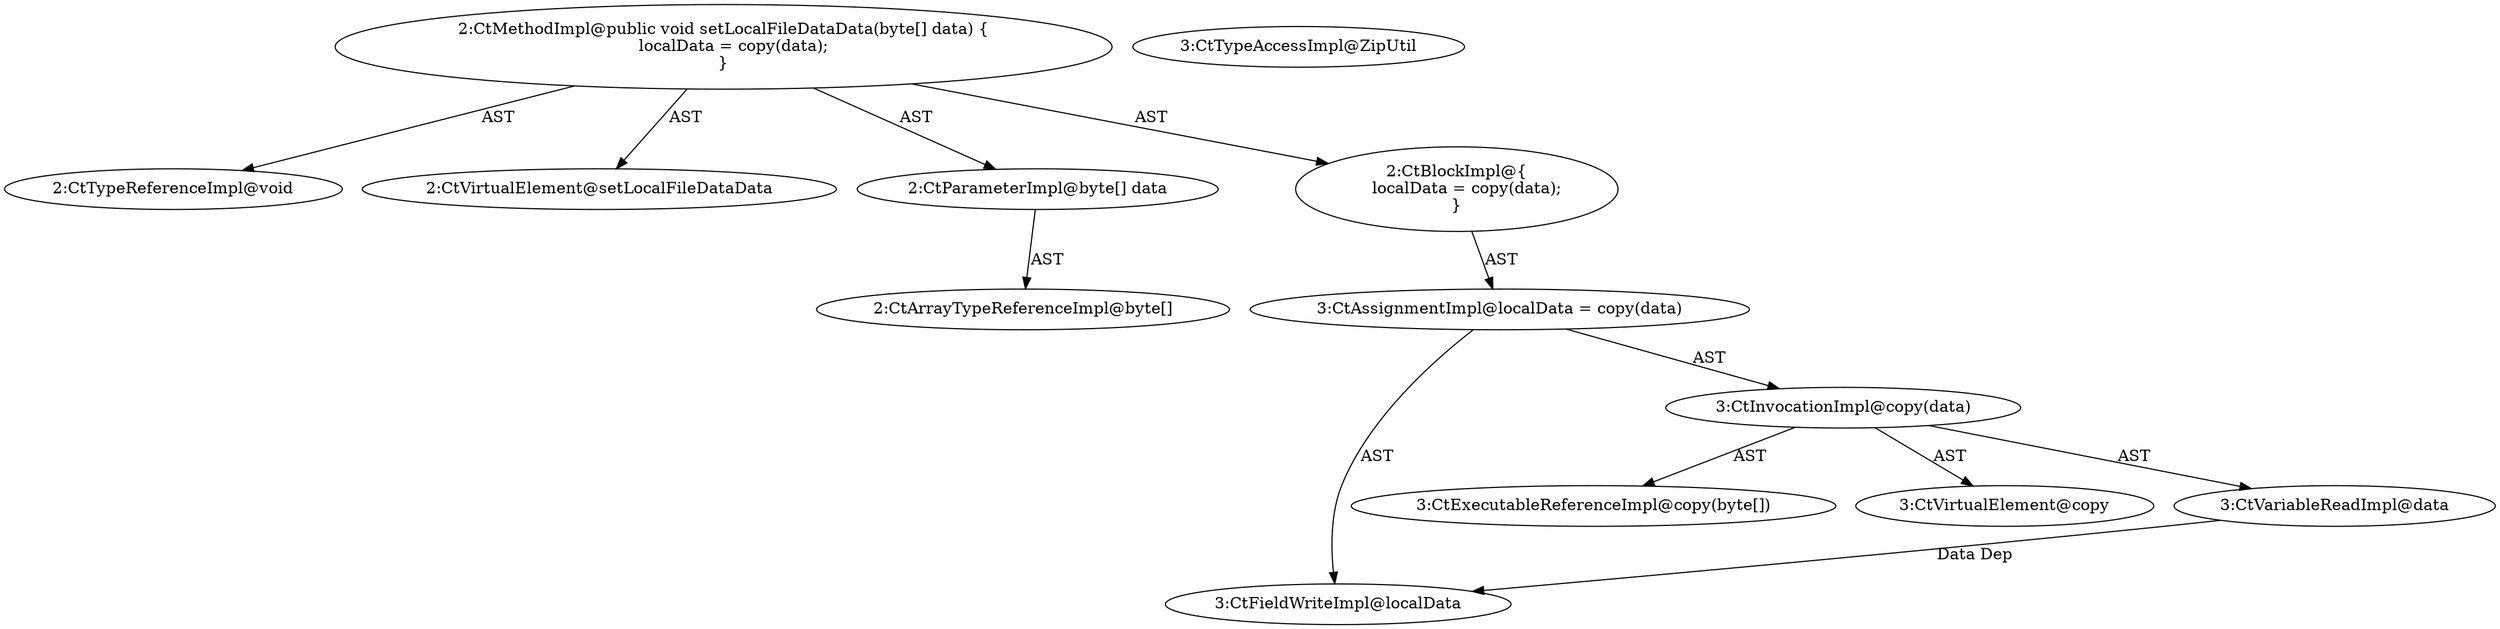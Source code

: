 digraph "setLocalFileDataData#?,byte[]" {
0 [label="2:CtTypeReferenceImpl@void" shape=ellipse]
1 [label="2:CtVirtualElement@setLocalFileDataData" shape=ellipse]
2 [label="2:CtParameterImpl@byte[] data" shape=ellipse]
3 [label="2:CtArrayTypeReferenceImpl@byte[]" shape=ellipse]
4 [label="3:CtFieldWriteImpl@localData" shape=ellipse]
5 [label="3:CtExecutableReferenceImpl@copy(byte[])" shape=ellipse]
6 [label="3:CtVirtualElement@copy" shape=ellipse]
7 [label="3:CtVariableReadImpl@data" shape=ellipse]
8 [label="3:CtInvocationImpl@copy(data)" shape=ellipse]
9 [label="3:CtAssignmentImpl@localData = copy(data)" shape=ellipse]
10 [label="2:CtBlockImpl@\{
    localData = copy(data);
\}" shape=ellipse]
11 [label="2:CtMethodImpl@public void setLocalFileDataData(byte[] data) \{
    localData = copy(data);
\}" shape=ellipse]
12 [label="3:CtTypeAccessImpl@ZipUtil" shape=ellipse]
2 -> 3 [label="AST"];
7 -> 4 [label="Data Dep"];
8 -> 6 [label="AST"];
8 -> 5 [label="AST"];
8 -> 7 [label="AST"];
9 -> 4 [label="AST"];
9 -> 8 [label="AST"];
10 -> 9 [label="AST"];
11 -> 1 [label="AST"];
11 -> 0 [label="AST"];
11 -> 2 [label="AST"];
11 -> 10 [label="AST"];
}